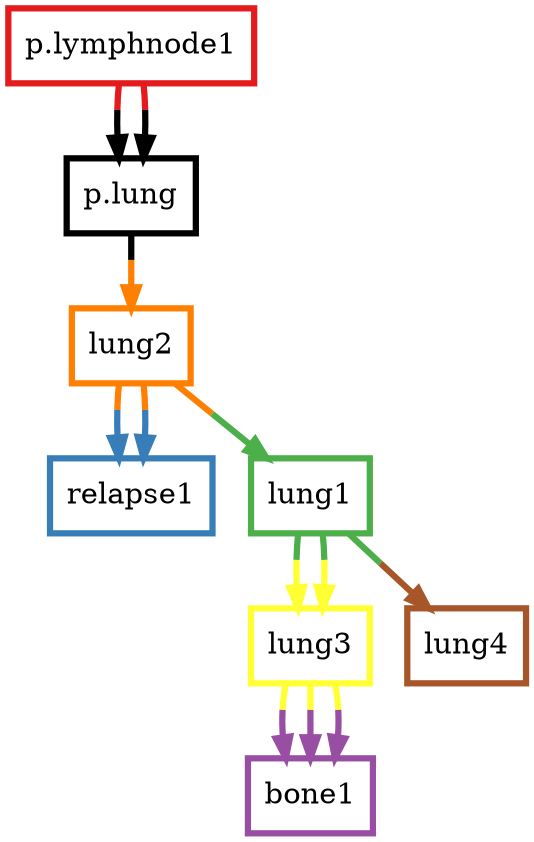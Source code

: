 digraph G {
	0 [shape=box,penwidth=3,colorscheme=set19,color=0,label="p.lung"]
	1 [shape=box,penwidth=3,colorscheme=set19,color=1,label="p.lymphnode1"]
	2 [shape=box,penwidth=3,colorscheme=set19,color=2,label="relapse1"]
	3 [shape=box,penwidth=3,colorscheme=set19,color=3,label="lung1"]
	4 [shape=box,penwidth=3,colorscheme=set19,color=4,label="bone1"]
	5 [shape=box,penwidth=3,colorscheme=set19,color=5,label="lung2"]
	6 [shape=box,penwidth=3,colorscheme=set19,color=6,label="lung3"]
	7 [shape=box,penwidth=3,colorscheme=set19,color=7,label="lung4"]
	0 -> 5 [penwidth=3,colorscheme=set19,color="0;0.5:5"]
	1 -> 0 [penwidth=3,colorscheme=set19,color="1;0.5:0"]
	1 -> 0 [penwidth=3,colorscheme=set19,color="1;0.5:0"]
	3 -> 6 [penwidth=3,colorscheme=set19,color="3;0.5:6"]
	3 -> 6 [penwidth=3,colorscheme=set19,color="3;0.5:6"]
	3 -> 7 [penwidth=3,colorscheme=set19,color="3;0.5:7"]
	5 -> 2 [penwidth=3,colorscheme=set19,color="5;0.5:2"]
	5 -> 2 [penwidth=3,colorscheme=set19,color="5;0.5:2"]
	5 -> 3 [penwidth=3,colorscheme=set19,color="5;0.5:3"]
	6 -> 4 [penwidth=3,colorscheme=set19,color="6;0.5:4"]
	6 -> 4 [penwidth=3,colorscheme=set19,color="6;0.5:4"]
	6 -> 4 [penwidth=3,colorscheme=set19,color="6;0.5:4"]
}
